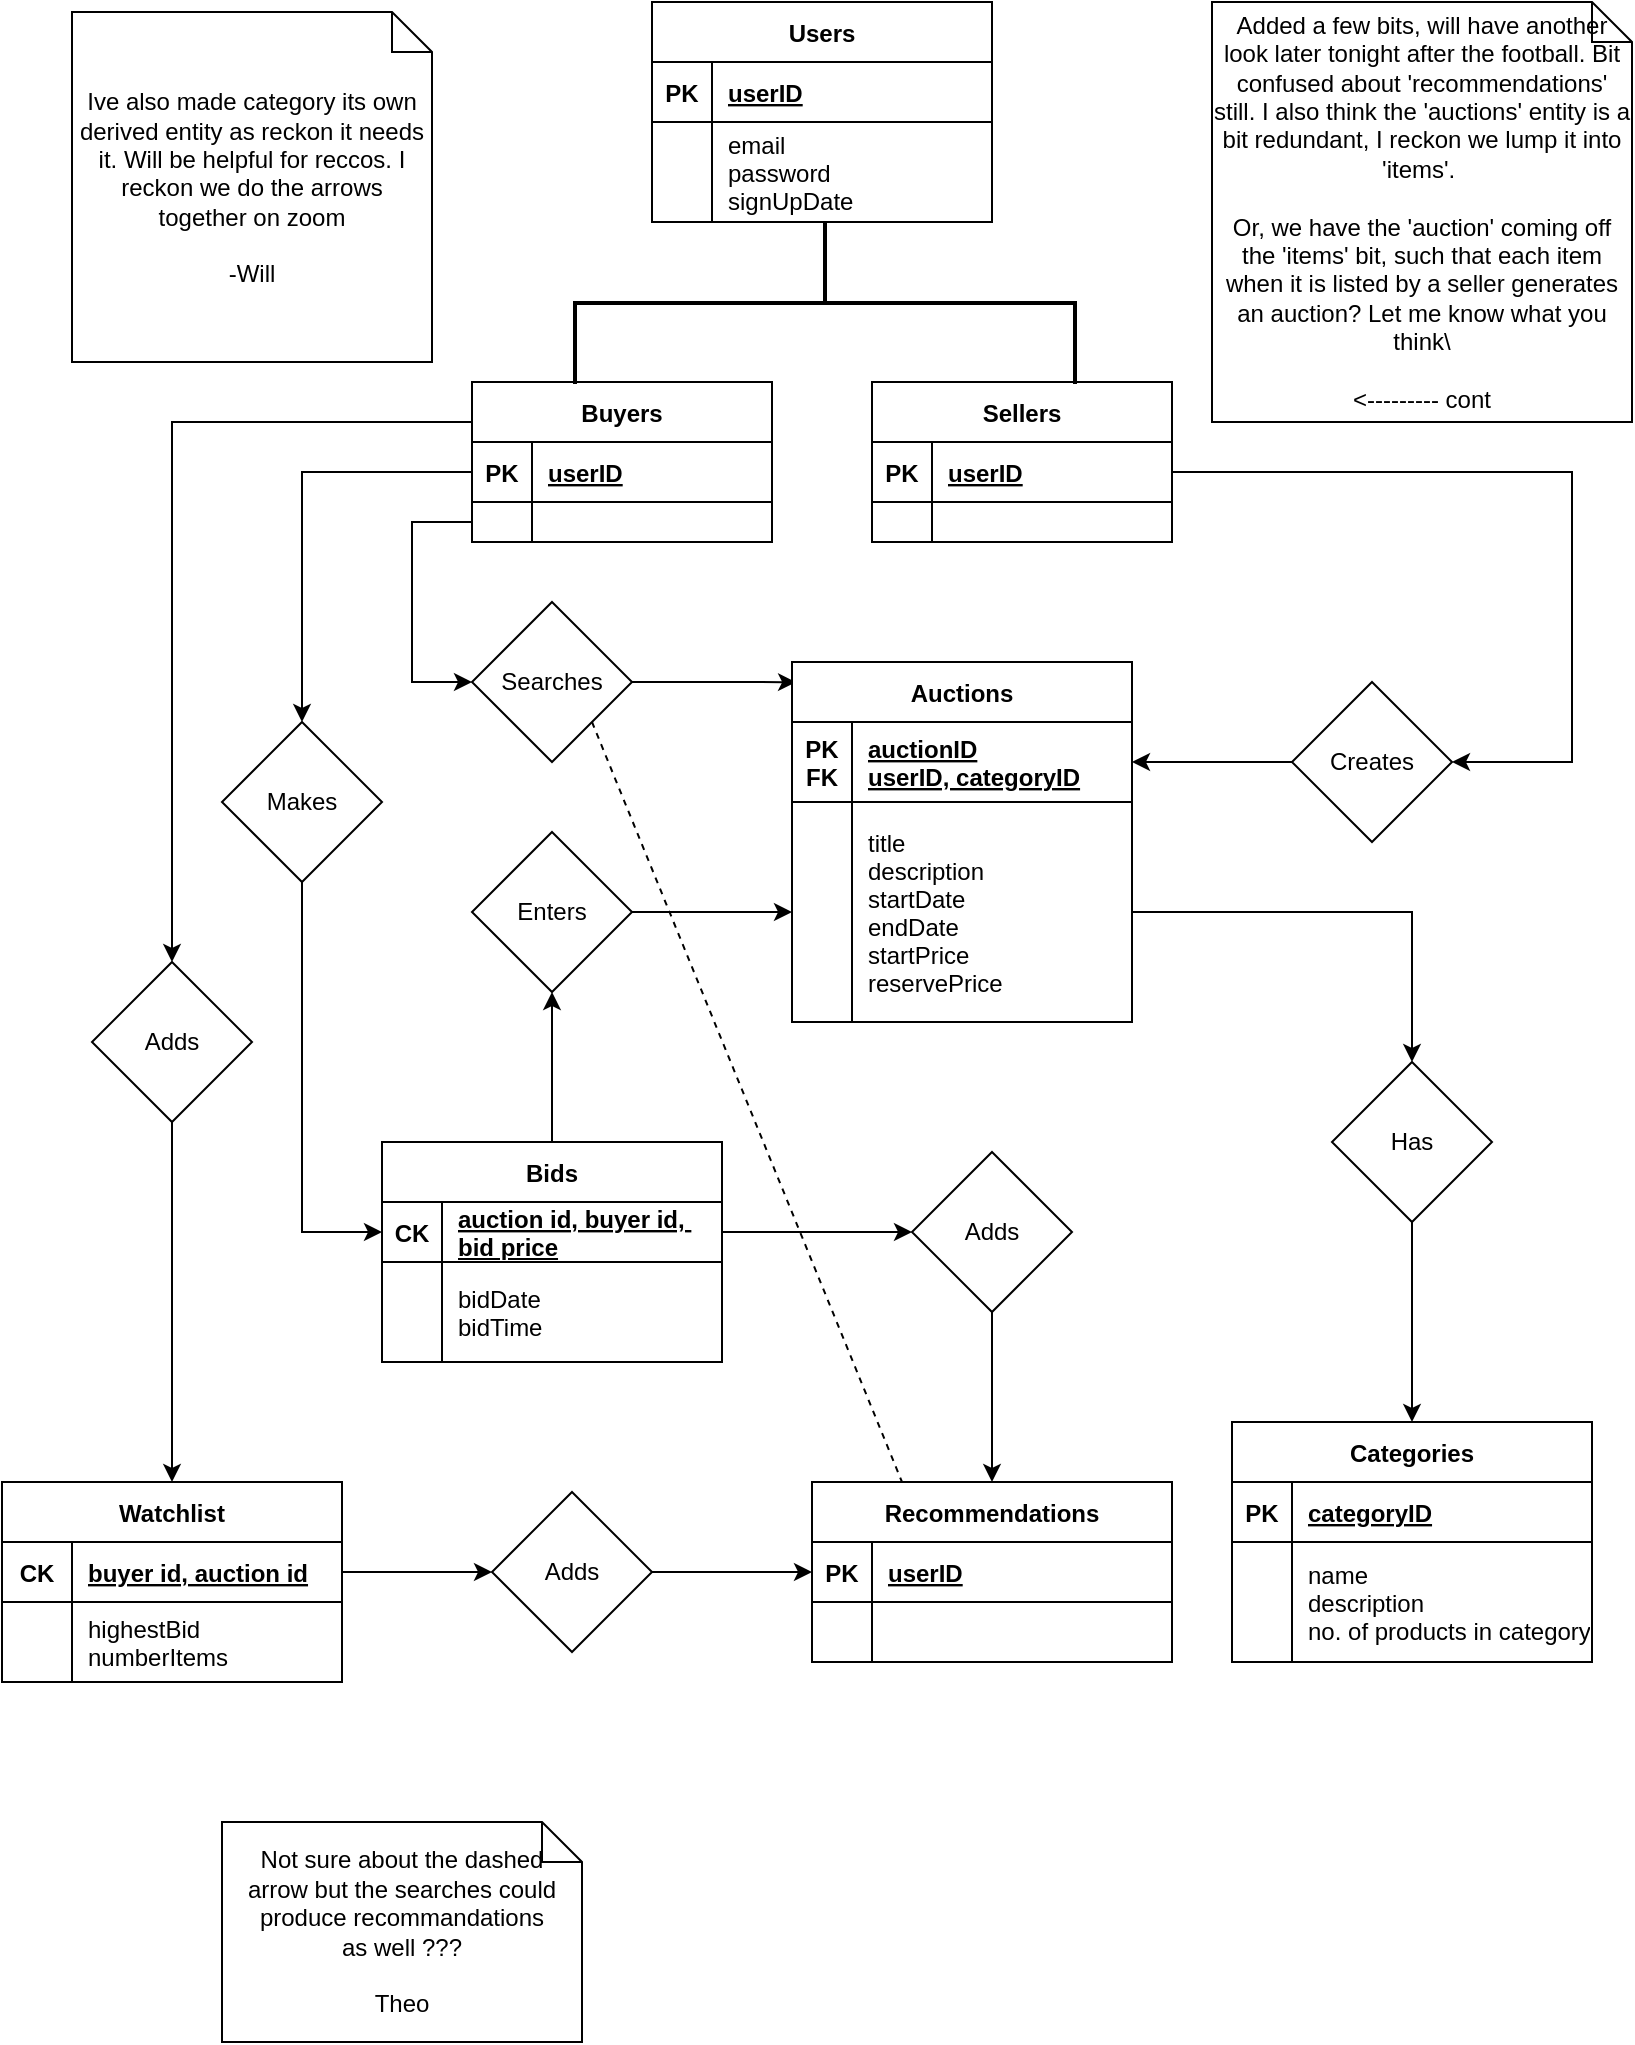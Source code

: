 <mxfile version="13.8.1" type="github">
  <diagram id="R2lEEEUBdFMjLlhIrx00" name="Page-1">
    <mxGraphModel dx="1060" dy="954" grid="1" gridSize="10" guides="1" tooltips="1" connect="1" arrows="1" fold="1" page="1" pageScale="1" pageWidth="850" pageHeight="1100" math="0" shadow="0" extFonts="Permanent Marker^https://fonts.googleapis.com/css?family=Permanent+Marker">
      <root>
        <mxCell id="0" />
        <mxCell id="1" parent="0" />
        <mxCell id="C-vyLk0tnHw3VtMMgP7b-2" value="Buyers" style="shape=table;startSize=30;container=1;collapsible=1;childLayout=tableLayout;fixedRows=1;rowLines=0;fontStyle=1;align=center;resizeLast=1;" parent="1" vertex="1">
          <mxGeometry x="250" y="200" width="150" height="80" as="geometry" />
        </mxCell>
        <mxCell id="C-vyLk0tnHw3VtMMgP7b-3" value="" style="shape=partialRectangle;collapsible=0;dropTarget=0;pointerEvents=0;fillColor=none;points=[[0,0.5],[1,0.5]];portConstraint=eastwest;top=0;left=0;right=0;bottom=1;" parent="C-vyLk0tnHw3VtMMgP7b-2" vertex="1">
          <mxGeometry y="30" width="150" height="30" as="geometry" />
        </mxCell>
        <mxCell id="C-vyLk0tnHw3VtMMgP7b-4" value="PK" style="shape=partialRectangle;overflow=hidden;connectable=0;fillColor=none;top=0;left=0;bottom=0;right=0;fontStyle=1;" parent="C-vyLk0tnHw3VtMMgP7b-3" vertex="1">
          <mxGeometry width="30" height="30" as="geometry" />
        </mxCell>
        <mxCell id="C-vyLk0tnHw3VtMMgP7b-5" value="userID" style="shape=partialRectangle;overflow=hidden;connectable=0;fillColor=none;top=0;left=0;bottom=0;right=0;align=left;spacingLeft=6;fontStyle=5;" parent="C-vyLk0tnHw3VtMMgP7b-3" vertex="1">
          <mxGeometry x="30" width="120" height="30" as="geometry" />
        </mxCell>
        <mxCell id="C-vyLk0tnHw3VtMMgP7b-6" value="" style="shape=partialRectangle;collapsible=0;dropTarget=0;pointerEvents=0;fillColor=none;points=[[0,0.5],[1,0.5]];portConstraint=eastwest;top=0;left=0;right=0;bottom=0;" parent="C-vyLk0tnHw3VtMMgP7b-2" vertex="1">
          <mxGeometry y="60" width="150" height="20" as="geometry" />
        </mxCell>
        <mxCell id="C-vyLk0tnHw3VtMMgP7b-7" value="" style="shape=partialRectangle;overflow=hidden;connectable=0;fillColor=none;top=0;left=0;bottom=0;right=0;" parent="C-vyLk0tnHw3VtMMgP7b-6" vertex="1">
          <mxGeometry width="30" height="20" as="geometry" />
        </mxCell>
        <mxCell id="C-vyLk0tnHw3VtMMgP7b-8" value="" style="shape=partialRectangle;overflow=hidden;connectable=0;fillColor=none;top=0;left=0;bottom=0;right=0;align=left;spacingLeft=6;" parent="C-vyLk0tnHw3VtMMgP7b-6" vertex="1">
          <mxGeometry x="30" width="120" height="20" as="geometry" />
        </mxCell>
        <mxCell id="6a3gbyVTUJdRKcO8Yb8x-24" value="Sellers" style="shape=table;startSize=30;container=1;collapsible=1;childLayout=tableLayout;fixedRows=1;rowLines=0;fontStyle=1;align=center;resizeLast=1;" parent="1" vertex="1">
          <mxGeometry x="450" y="200" width="150" height="80" as="geometry" />
        </mxCell>
        <mxCell id="6a3gbyVTUJdRKcO8Yb8x-25" value="" style="shape=partialRectangle;collapsible=0;dropTarget=0;pointerEvents=0;fillColor=none;points=[[0,0.5],[1,0.5]];portConstraint=eastwest;top=0;left=0;right=0;bottom=1;" parent="6a3gbyVTUJdRKcO8Yb8x-24" vertex="1">
          <mxGeometry y="30" width="150" height="30" as="geometry" />
        </mxCell>
        <mxCell id="6a3gbyVTUJdRKcO8Yb8x-26" value="PK" style="shape=partialRectangle;overflow=hidden;connectable=0;fillColor=none;top=0;left=0;bottom=0;right=0;fontStyle=1;" parent="6a3gbyVTUJdRKcO8Yb8x-25" vertex="1">
          <mxGeometry width="30" height="30" as="geometry" />
        </mxCell>
        <mxCell id="6a3gbyVTUJdRKcO8Yb8x-27" value="userID" style="shape=partialRectangle;overflow=hidden;connectable=0;fillColor=none;top=0;left=0;bottom=0;right=0;align=left;spacingLeft=6;fontStyle=5;" parent="6a3gbyVTUJdRKcO8Yb8x-25" vertex="1">
          <mxGeometry x="30" width="120" height="30" as="geometry" />
        </mxCell>
        <mxCell id="6a3gbyVTUJdRKcO8Yb8x-28" value="" style="shape=partialRectangle;collapsible=0;dropTarget=0;pointerEvents=0;fillColor=none;points=[[0,0.5],[1,0.5]];portConstraint=eastwest;top=0;left=0;right=0;bottom=0;" parent="6a3gbyVTUJdRKcO8Yb8x-24" vertex="1">
          <mxGeometry y="60" width="150" height="20" as="geometry" />
        </mxCell>
        <mxCell id="6a3gbyVTUJdRKcO8Yb8x-29" value="" style="shape=partialRectangle;overflow=hidden;connectable=0;fillColor=none;top=0;left=0;bottom=0;right=0;" parent="6a3gbyVTUJdRKcO8Yb8x-28" vertex="1">
          <mxGeometry width="30" height="20" as="geometry" />
        </mxCell>
        <mxCell id="6a3gbyVTUJdRKcO8Yb8x-30" value="" style="shape=partialRectangle;overflow=hidden;connectable=0;fillColor=none;top=0;left=0;bottom=0;right=0;align=left;spacingLeft=6;" parent="6a3gbyVTUJdRKcO8Yb8x-28" vertex="1">
          <mxGeometry x="30" width="120" height="20" as="geometry" />
        </mxCell>
        <mxCell id="6a3gbyVTUJdRKcO8Yb8x-32" value="" style="strokeWidth=2;html=1;shape=mxgraph.flowchart.annotation_2;align=left;labelPosition=right;pointerEvents=1;rotation=90;" parent="1" vertex="1">
          <mxGeometry x="386" y="35.5" width="81" height="250" as="geometry" />
        </mxCell>
        <mxCell id="C-vyLk0tnHw3VtMMgP7b-23" value="Users" style="shape=table;startSize=30;container=1;collapsible=1;childLayout=tableLayout;fixedRows=1;rowLines=0;fontStyle=1;align=center;resizeLast=1;" parent="1" vertex="1">
          <mxGeometry x="340" y="10" width="170" height="110" as="geometry">
            <mxRectangle x="340" y="20" width="70" height="30" as="alternateBounds" />
          </mxGeometry>
        </mxCell>
        <mxCell id="C-vyLk0tnHw3VtMMgP7b-24" value="" style="shape=partialRectangle;collapsible=0;dropTarget=0;pointerEvents=0;fillColor=none;points=[[0,0.5],[1,0.5]];portConstraint=eastwest;top=0;left=0;right=0;bottom=1;" parent="C-vyLk0tnHw3VtMMgP7b-23" vertex="1">
          <mxGeometry y="30" width="170" height="30" as="geometry" />
        </mxCell>
        <mxCell id="C-vyLk0tnHw3VtMMgP7b-25" value="PK" style="shape=partialRectangle;overflow=hidden;connectable=0;fillColor=none;top=0;left=0;bottom=0;right=0;fontStyle=1;" parent="C-vyLk0tnHw3VtMMgP7b-24" vertex="1">
          <mxGeometry width="30" height="30" as="geometry" />
        </mxCell>
        <mxCell id="C-vyLk0tnHw3VtMMgP7b-26" value="userID" style="shape=partialRectangle;overflow=hidden;connectable=0;fillColor=none;top=0;left=0;bottom=0;right=0;align=left;spacingLeft=6;fontStyle=5;" parent="C-vyLk0tnHw3VtMMgP7b-24" vertex="1">
          <mxGeometry x="30" width="140" height="30" as="geometry" />
        </mxCell>
        <mxCell id="C-vyLk0tnHw3VtMMgP7b-27" value="" style="shape=partialRectangle;collapsible=0;dropTarget=0;pointerEvents=0;fillColor=none;points=[[0,0.5],[1,0.5]];portConstraint=eastwest;top=0;left=0;right=0;bottom=0;" parent="C-vyLk0tnHw3VtMMgP7b-23" vertex="1">
          <mxGeometry y="60" width="170" height="50" as="geometry" />
        </mxCell>
        <mxCell id="C-vyLk0tnHw3VtMMgP7b-28" value="" style="shape=partialRectangle;overflow=hidden;connectable=0;fillColor=none;top=0;left=0;bottom=0;right=0;" parent="C-vyLk0tnHw3VtMMgP7b-27" vertex="1">
          <mxGeometry width="30" height="50" as="geometry" />
        </mxCell>
        <mxCell id="C-vyLk0tnHw3VtMMgP7b-29" value="email&#xa;password&#xa;signUpDate" style="shape=partialRectangle;overflow=hidden;connectable=0;fillColor=none;top=0;left=0;bottom=0;right=0;align=left;spacingLeft=6;" parent="C-vyLk0tnHw3VtMMgP7b-27" vertex="1">
          <mxGeometry x="30" width="140" height="50" as="geometry" />
        </mxCell>
        <mxCell id="6a3gbyVTUJdRKcO8Yb8x-43" style="edgeStyle=orthogonalEdgeStyle;rounded=0;orthogonalLoop=1;jettySize=auto;html=1;exitX=0;exitY=0.5;exitDx=0;exitDy=0;entryX=1;entryY=0.5;entryDx=0;entryDy=0;" parent="1" source="6a3gbyVTUJdRKcO8Yb8x-34" target="6a3gbyVTUJdRKcO8Yb8x-37" edge="1">
          <mxGeometry relative="1" as="geometry" />
        </mxCell>
        <mxCell id="6a3gbyVTUJdRKcO8Yb8x-34" value="Creates" style="rhombus;whiteSpace=wrap;html=1;" parent="1" vertex="1">
          <mxGeometry x="660" y="350" width="80" height="80" as="geometry" />
        </mxCell>
        <mxCell id="6a3gbyVTUJdRKcO8Yb8x-35" style="edgeStyle=orthogonalEdgeStyle;rounded=0;orthogonalLoop=1;jettySize=auto;html=1;exitX=1;exitY=0.5;exitDx=0;exitDy=0;entryX=1;entryY=0.5;entryDx=0;entryDy=0;" parent="1" source="6a3gbyVTUJdRKcO8Yb8x-25" target="6a3gbyVTUJdRKcO8Yb8x-34" edge="1">
          <mxGeometry relative="1" as="geometry">
            <Array as="points">
              <mxPoint x="800" y="245" />
              <mxPoint x="800" y="390" />
            </Array>
          </mxGeometry>
        </mxCell>
        <mxCell id="6a3gbyVTUJdRKcO8Yb8x-47" style="edgeStyle=orthogonalEdgeStyle;rounded=0;orthogonalLoop=1;jettySize=auto;html=1;exitX=1;exitY=0.5;exitDx=0;exitDy=0;entryX=0.012;entryY=0.056;entryDx=0;entryDy=0;entryPerimeter=0;" parent="1" source="6a3gbyVTUJdRKcO8Yb8x-44" target="6a3gbyVTUJdRKcO8Yb8x-36" edge="1">
          <mxGeometry relative="1" as="geometry">
            <mxPoint x="407" y="350" as="targetPoint" />
          </mxGeometry>
        </mxCell>
        <mxCell id="6a3gbyVTUJdRKcO8Yb8x-44" value="Searches" style="rhombus;whiteSpace=wrap;html=1;" parent="1" vertex="1">
          <mxGeometry x="250" y="310" width="80" height="80" as="geometry" />
        </mxCell>
        <mxCell id="6a3gbyVTUJdRKcO8Yb8x-36" value="Auctions" style="shape=table;startSize=30;container=1;collapsible=1;childLayout=tableLayout;fixedRows=1;rowLines=0;fontStyle=1;align=center;resizeLast=1;" parent="1" vertex="1">
          <mxGeometry x="410" y="340" width="170" height="180" as="geometry">
            <mxRectangle x="340" y="20" width="70" height="30" as="alternateBounds" />
          </mxGeometry>
        </mxCell>
        <mxCell id="6a3gbyVTUJdRKcO8Yb8x-37" value="" style="shape=partialRectangle;collapsible=0;dropTarget=0;pointerEvents=0;fillColor=none;points=[[0,0.5],[1,0.5]];portConstraint=eastwest;top=0;left=0;right=0;bottom=1;" parent="6a3gbyVTUJdRKcO8Yb8x-36" vertex="1">
          <mxGeometry y="30" width="170" height="40" as="geometry" />
        </mxCell>
        <mxCell id="6a3gbyVTUJdRKcO8Yb8x-38" value="PK&#xa;FK" style="shape=partialRectangle;overflow=hidden;connectable=0;fillColor=none;top=0;left=0;bottom=0;right=0;fontStyle=1;" parent="6a3gbyVTUJdRKcO8Yb8x-37" vertex="1">
          <mxGeometry width="30" height="40" as="geometry" />
        </mxCell>
        <mxCell id="6a3gbyVTUJdRKcO8Yb8x-39" value="auctionID&#xa;userID, categoryID" style="shape=partialRectangle;overflow=hidden;connectable=0;fillColor=none;top=0;left=0;bottom=0;right=0;align=left;spacingLeft=6;fontStyle=5;" parent="6a3gbyVTUJdRKcO8Yb8x-37" vertex="1">
          <mxGeometry x="30" width="140" height="40" as="geometry" />
        </mxCell>
        <mxCell id="6a3gbyVTUJdRKcO8Yb8x-40" value="" style="shape=partialRectangle;collapsible=0;dropTarget=0;pointerEvents=0;fillColor=none;points=[[0,0.5],[1,0.5]];portConstraint=eastwest;top=0;left=0;right=0;bottom=0;" parent="6a3gbyVTUJdRKcO8Yb8x-36" vertex="1">
          <mxGeometry y="70" width="170" height="110" as="geometry" />
        </mxCell>
        <mxCell id="6a3gbyVTUJdRKcO8Yb8x-41" value="" style="shape=partialRectangle;overflow=hidden;connectable=0;fillColor=none;top=0;left=0;bottom=0;right=0;" parent="6a3gbyVTUJdRKcO8Yb8x-40" vertex="1">
          <mxGeometry width="30" height="110" as="geometry" />
        </mxCell>
        <mxCell id="6a3gbyVTUJdRKcO8Yb8x-42" value="title&#xa;description&#xa;startDate&#xa;endDate&#xa;startPrice&#xa;reservePrice" style="shape=partialRectangle;overflow=hidden;connectable=0;fillColor=none;top=0;left=0;bottom=0;right=0;align=left;spacingLeft=6;" parent="6a3gbyVTUJdRKcO8Yb8x-40" vertex="1">
          <mxGeometry x="30" width="140" height="110" as="geometry" />
        </mxCell>
        <mxCell id="6a3gbyVTUJdRKcO8Yb8x-46" style="edgeStyle=orthogonalEdgeStyle;rounded=0;orthogonalLoop=1;jettySize=auto;html=1;exitX=0;exitY=0.5;exitDx=0;exitDy=0;entryX=0;entryY=0.5;entryDx=0;entryDy=0;" parent="1" source="C-vyLk0tnHw3VtMMgP7b-6" target="6a3gbyVTUJdRKcO8Yb8x-44" edge="1">
          <mxGeometry relative="1" as="geometry">
            <Array as="points">
              <mxPoint x="220" y="270" />
              <mxPoint x="220" y="350" />
            </Array>
          </mxGeometry>
        </mxCell>
        <mxCell id="wx3--FIx8wRdteSqaftg-1" value="Makes" style="rhombus;whiteSpace=wrap;html=1;" parent="1" vertex="1">
          <mxGeometry x="125" y="370" width="80" height="80" as="geometry" />
        </mxCell>
        <mxCell id="wx3--FIx8wRdteSqaftg-5" style="edgeStyle=orthogonalEdgeStyle;rounded=0;orthogonalLoop=1;jettySize=auto;html=1;entryX=0.5;entryY=0;entryDx=0;entryDy=0;exitX=0;exitY=0.5;exitDx=0;exitDy=0;" parent="1" source="C-vyLk0tnHw3VtMMgP7b-3" target="wx3--FIx8wRdteSqaftg-1" edge="1">
          <mxGeometry relative="1" as="geometry">
            <mxPoint x="250" y="240" as="sourcePoint" />
            <mxPoint x="170" y="340" as="targetPoint" />
          </mxGeometry>
        </mxCell>
        <mxCell id="wx3--FIx8wRdteSqaftg-6" style="edgeStyle=orthogonalEdgeStyle;rounded=0;orthogonalLoop=1;jettySize=auto;html=1;exitX=0.5;exitY=1;exitDx=0;exitDy=0;entryX=0;entryY=0.5;entryDx=0;entryDy=0;" parent="1" source="wx3--FIx8wRdteSqaftg-1" target="lxqCX38mrg4tKDXiwQsC-2" edge="1">
          <mxGeometry relative="1" as="geometry">
            <mxPoint x="40" y="510" as="sourcePoint" />
            <mxPoint x="300" y="560" as="targetPoint" />
          </mxGeometry>
        </mxCell>
        <mxCell id="wx3--FIx8wRdteSqaftg-8" value="Enters" style="rhombus;whiteSpace=wrap;html=1;" parent="1" vertex="1">
          <mxGeometry x="250" y="425" width="80" height="80" as="geometry" />
        </mxCell>
        <mxCell id="wx3--FIx8wRdteSqaftg-10" style="edgeStyle=orthogonalEdgeStyle;rounded=0;orthogonalLoop=1;jettySize=auto;html=1;exitX=0.5;exitY=0;exitDx=0;exitDy=0;" parent="1" source="lxqCX38mrg4tKDXiwQsC-1" target="wx3--FIx8wRdteSqaftg-8" edge="1">
          <mxGeometry relative="1" as="geometry">
            <mxPoint x="320" y="576" as="sourcePoint" />
            <mxPoint x="630" y="510" as="targetPoint" />
            <Array as="points">
              <mxPoint x="290" y="530" />
              <mxPoint x="290" y="530" />
            </Array>
          </mxGeometry>
        </mxCell>
        <mxCell id="wx3--FIx8wRdteSqaftg-11" value="" style="endArrow=classic;html=1;exitX=1;exitY=0.5;exitDx=0;exitDy=0;entryX=0;entryY=0.5;entryDx=0;entryDy=0;" parent="1" source="wx3--FIx8wRdteSqaftg-8" target="6a3gbyVTUJdRKcO8Yb8x-40" edge="1">
          <mxGeometry width="50" height="50" relative="1" as="geometry">
            <mxPoint x="340" y="460" as="sourcePoint" />
            <mxPoint x="370" y="430" as="targetPoint" />
          </mxGeometry>
        </mxCell>
        <mxCell id="wx3--FIx8wRdteSqaftg-12" value="Adds" style="rhombus;whiteSpace=wrap;html=1;" parent="1" vertex="1">
          <mxGeometry x="60" y="490" width="80" height="80" as="geometry" />
        </mxCell>
        <mxCell id="wx3--FIx8wRdteSqaftg-13" style="edgeStyle=orthogonalEdgeStyle;rounded=0;orthogonalLoop=1;jettySize=auto;html=1;entryX=0.5;entryY=0;entryDx=0;entryDy=0;" parent="1" target="wx3--FIx8wRdteSqaftg-12" edge="1">
          <mxGeometry relative="1" as="geometry">
            <mxPoint x="250" y="220" as="sourcePoint" />
            <mxPoint x="80" y="510" as="targetPoint" />
            <Array as="points">
              <mxPoint x="100" y="220" />
            </Array>
          </mxGeometry>
        </mxCell>
        <mxCell id="wx3--FIx8wRdteSqaftg-14" style="edgeStyle=orthogonalEdgeStyle;rounded=0;orthogonalLoop=1;jettySize=auto;html=1;exitX=0.5;exitY=1;exitDx=0;exitDy=0;entryX=0.5;entryY=0;entryDx=0;entryDy=0;" parent="1" source="wx3--FIx8wRdteSqaftg-12" target="lxqCX38mrg4tKDXiwQsC-16" edge="1">
          <mxGeometry relative="1" as="geometry">
            <mxPoint x="90" y="630.06" as="sourcePoint" />
            <mxPoint x="660" y="650.06" as="targetPoint" />
            <Array as="points">
              <mxPoint x="100" y="630" />
              <mxPoint x="100" y="760" />
            </Array>
          </mxGeometry>
        </mxCell>
        <mxCell id="SeLM_r5bs1obFx1jlG_9-5" style="edgeStyle=orthogonalEdgeStyle;rounded=0;orthogonalLoop=1;jettySize=auto;html=1;exitX=0.5;exitY=1;exitDx=0;exitDy=0;entryX=0.5;entryY=0;entryDx=0;entryDy=0;" edge="1" parent="1" source="wx3--FIx8wRdteSqaftg-41" target="wx3--FIx8wRdteSqaftg-28">
          <mxGeometry relative="1" as="geometry" />
        </mxCell>
        <mxCell id="wx3--FIx8wRdteSqaftg-41" value="Has" style="rhombus;whiteSpace=wrap;html=1;" parent="1" vertex="1">
          <mxGeometry x="680" y="540" width="80" height="80" as="geometry" />
        </mxCell>
        <mxCell id="wx3--FIx8wRdteSqaftg-59" value="Added a few bits, will have another look later tonight after the football. Bit confused about &#39;recommendations&#39; still. I also think the &#39;auctions&#39; entity is a bit redundant, I reckon we lump it into &#39;items&#39;.&amp;nbsp;&lt;br&gt;&lt;br&gt;Or, we have the &#39;auction&#39; coming off the &#39;items&#39; bit, such that each item when it is listed by a seller generates an auction? Let me know what you think\&lt;br&gt;&lt;br&gt;&amp;lt;--------- cont" style="shape=note;size=20;whiteSpace=wrap;html=1;" parent="1" vertex="1">
          <mxGeometry x="620" y="10" width="210" height="210" as="geometry" />
        </mxCell>
        <mxCell id="wx3--FIx8wRdteSqaftg-60" value="Ive also made category its own derived entity as reckon it needs it. Will be helpful for reccos. I reckon we do the arrows together on zoom&lt;br&gt;&lt;br&gt;-Will" style="shape=note;size=20;whiteSpace=wrap;html=1;" parent="1" vertex="1">
          <mxGeometry x="50" y="15" width="180" height="175" as="geometry" />
        </mxCell>
        <mxCell id="SeLM_r5bs1obFx1jlG_9-4" style="edgeStyle=orthogonalEdgeStyle;rounded=0;orthogonalLoop=1;jettySize=auto;html=1;exitX=1;exitY=0.5;exitDx=0;exitDy=0;entryX=0.5;entryY=0;entryDx=0;entryDy=0;" edge="1" parent="1" source="6a3gbyVTUJdRKcO8Yb8x-40" target="wx3--FIx8wRdteSqaftg-41">
          <mxGeometry relative="1" as="geometry" />
        </mxCell>
        <mxCell id="lxqCX38mrg4tKDXiwQsC-1" value="Bids" style="shape=table;startSize=30;container=1;collapsible=1;childLayout=tableLayout;fixedRows=1;rowLines=0;fontStyle=1;align=center;resizeLast=1;" parent="1" vertex="1">
          <mxGeometry x="205" y="580" width="170" height="110" as="geometry">
            <mxRectangle x="340" y="20" width="70" height="30" as="alternateBounds" />
          </mxGeometry>
        </mxCell>
        <mxCell id="lxqCX38mrg4tKDXiwQsC-2" value="" style="shape=partialRectangle;collapsible=0;dropTarget=0;pointerEvents=0;fillColor=none;points=[[0,0.5],[1,0.5]];portConstraint=eastwest;top=0;left=0;right=0;bottom=1;" parent="lxqCX38mrg4tKDXiwQsC-1" vertex="1">
          <mxGeometry y="30" width="170" height="30" as="geometry" />
        </mxCell>
        <mxCell id="lxqCX38mrg4tKDXiwQsC-3" value="CK" style="shape=partialRectangle;overflow=hidden;connectable=0;fillColor=none;top=0;left=0;bottom=0;right=0;fontStyle=1;" parent="lxqCX38mrg4tKDXiwQsC-2" vertex="1">
          <mxGeometry width="30" height="30" as="geometry" />
        </mxCell>
        <mxCell id="lxqCX38mrg4tKDXiwQsC-4" value="auction id, buyer id, &#xa;bid price" style="shape=partialRectangle;overflow=hidden;connectable=0;fillColor=none;top=0;left=0;bottom=0;right=0;align=left;spacingLeft=6;fontStyle=5;" parent="lxqCX38mrg4tKDXiwQsC-2" vertex="1">
          <mxGeometry x="30" width="140" height="30" as="geometry" />
        </mxCell>
        <mxCell id="lxqCX38mrg4tKDXiwQsC-5" value="" style="shape=partialRectangle;collapsible=0;dropTarget=0;pointerEvents=0;fillColor=none;points=[[0,0.5],[1,0.5]];portConstraint=eastwest;top=0;left=0;right=0;bottom=0;" parent="lxqCX38mrg4tKDXiwQsC-1" vertex="1">
          <mxGeometry y="60" width="170" height="50" as="geometry" />
        </mxCell>
        <mxCell id="lxqCX38mrg4tKDXiwQsC-6" value="" style="shape=partialRectangle;overflow=hidden;connectable=0;fillColor=none;top=0;left=0;bottom=0;right=0;" parent="lxqCX38mrg4tKDXiwQsC-5" vertex="1">
          <mxGeometry width="30" height="50" as="geometry" />
        </mxCell>
        <mxCell id="lxqCX38mrg4tKDXiwQsC-7" value="bidDate&#xa;bidTime" style="shape=partialRectangle;overflow=hidden;connectable=0;fillColor=none;top=0;left=0;bottom=0;right=0;align=left;spacingLeft=6;" parent="lxqCX38mrg4tKDXiwQsC-5" vertex="1">
          <mxGeometry x="30" width="140" height="50" as="geometry" />
        </mxCell>
        <mxCell id="SeLM_r5bs1obFx1jlG_9-8" style="edgeStyle=orthogonalEdgeStyle;rounded=0;orthogonalLoop=1;jettySize=auto;html=1;exitX=1;exitY=0.5;exitDx=0;exitDy=0;entryX=0;entryY=0.5;entryDx=0;entryDy=0;" edge="1" parent="1" source="SeLM_r5bs1obFx1jlG_9-6" target="wx3--FIx8wRdteSqaftg-47">
          <mxGeometry relative="1" as="geometry" />
        </mxCell>
        <mxCell id="SeLM_r5bs1obFx1jlG_9-6" value="Adds" style="rhombus;whiteSpace=wrap;html=1;" vertex="1" parent="1">
          <mxGeometry x="260" y="755" width="80" height="80" as="geometry" />
        </mxCell>
        <mxCell id="SeLM_r5bs1obFx1jlG_9-7" style="edgeStyle=orthogonalEdgeStyle;rounded=0;orthogonalLoop=1;jettySize=auto;html=1;exitX=1;exitY=0.5;exitDx=0;exitDy=0;entryX=0;entryY=0.5;entryDx=0;entryDy=0;" edge="1" parent="1" source="lxqCX38mrg4tKDXiwQsC-17" target="SeLM_r5bs1obFx1jlG_9-6">
          <mxGeometry relative="1" as="geometry" />
        </mxCell>
        <mxCell id="lxqCX38mrg4tKDXiwQsC-16" value="Watchlist" style="shape=table;startSize=30;container=1;collapsible=1;childLayout=tableLayout;fixedRows=1;rowLines=0;fontStyle=1;align=center;resizeLast=1;" parent="1" vertex="1">
          <mxGeometry x="15" y="750" width="170" height="100.0" as="geometry">
            <mxRectangle x="340" y="20" width="70" height="30" as="alternateBounds" />
          </mxGeometry>
        </mxCell>
        <mxCell id="lxqCX38mrg4tKDXiwQsC-17" value="" style="shape=partialRectangle;collapsible=0;dropTarget=0;pointerEvents=0;fillColor=none;points=[[0,0.5],[1,0.5]];portConstraint=eastwest;top=0;left=0;right=0;bottom=1;" parent="lxqCX38mrg4tKDXiwQsC-16" vertex="1">
          <mxGeometry y="30" width="170" height="30" as="geometry" />
        </mxCell>
        <mxCell id="lxqCX38mrg4tKDXiwQsC-18" value="CK" style="shape=partialRectangle;overflow=hidden;connectable=0;fillColor=none;top=0;left=0;bottom=0;right=0;fontStyle=1;" parent="lxqCX38mrg4tKDXiwQsC-17" vertex="1">
          <mxGeometry width="35" height="30" as="geometry" />
        </mxCell>
        <mxCell id="lxqCX38mrg4tKDXiwQsC-19" value="buyer id, auction id" style="shape=partialRectangle;overflow=hidden;connectable=0;fillColor=none;top=0;left=0;bottom=0;right=0;align=left;spacingLeft=6;fontStyle=5;" parent="lxqCX38mrg4tKDXiwQsC-17" vertex="1">
          <mxGeometry x="35" width="135" height="30" as="geometry" />
        </mxCell>
        <mxCell id="lxqCX38mrg4tKDXiwQsC-20" value="" style="shape=partialRectangle;collapsible=0;dropTarget=0;pointerEvents=0;fillColor=none;points=[[0,0.5],[1,0.5]];portConstraint=eastwest;top=0;left=0;right=0;bottom=0;" parent="lxqCX38mrg4tKDXiwQsC-16" vertex="1">
          <mxGeometry y="60" width="170" height="40" as="geometry" />
        </mxCell>
        <mxCell id="lxqCX38mrg4tKDXiwQsC-21" value="" style="shape=partialRectangle;overflow=hidden;connectable=0;fillColor=none;top=0;left=0;bottom=0;right=0;" parent="lxqCX38mrg4tKDXiwQsC-20" vertex="1">
          <mxGeometry width="35" height="40" as="geometry" />
        </mxCell>
        <mxCell id="lxqCX38mrg4tKDXiwQsC-22" value="highestBid&#xa;numberItems" style="shape=partialRectangle;overflow=hidden;connectable=0;fillColor=none;top=0;left=0;bottom=0;right=0;align=left;spacingLeft=6;" parent="lxqCX38mrg4tKDXiwQsC-20" vertex="1">
          <mxGeometry x="35" width="135" height="40" as="geometry" />
        </mxCell>
        <mxCell id="SeLM_r5bs1obFx1jlG_9-12" style="edgeStyle=orthogonalEdgeStyle;rounded=0;orthogonalLoop=1;jettySize=auto;html=1;exitX=0.5;exitY=1;exitDx=0;exitDy=0;entryX=0.5;entryY=0;entryDx=0;entryDy=0;" edge="1" parent="1" source="SeLM_r5bs1obFx1jlG_9-10" target="wx3--FIx8wRdteSqaftg-46">
          <mxGeometry relative="1" as="geometry" />
        </mxCell>
        <mxCell id="SeLM_r5bs1obFx1jlG_9-10" value="Adds" style="rhombus;whiteSpace=wrap;html=1;" vertex="1" parent="1">
          <mxGeometry x="470" y="585" width="80" height="80" as="geometry" />
        </mxCell>
        <mxCell id="SeLM_r5bs1obFx1jlG_9-11" style="edgeStyle=orthogonalEdgeStyle;rounded=0;orthogonalLoop=1;jettySize=auto;html=1;exitX=1;exitY=0.5;exitDx=0;exitDy=0;entryX=0;entryY=0.5;entryDx=0;entryDy=0;" edge="1" parent="1" source="lxqCX38mrg4tKDXiwQsC-2" target="SeLM_r5bs1obFx1jlG_9-10">
          <mxGeometry relative="1" as="geometry" />
        </mxCell>
        <mxCell id="SeLM_r5bs1obFx1jlG_9-13" value="" style="endArrow=none;dashed=1;html=1;exitX=1;exitY=1;exitDx=0;exitDy=0;entryX=0.25;entryY=0;entryDx=0;entryDy=0;" edge="1" parent="1" source="6a3gbyVTUJdRKcO8Yb8x-44" target="wx3--FIx8wRdteSqaftg-46">
          <mxGeometry width="50" height="50" relative="1" as="geometry">
            <mxPoint x="250" y="520" as="sourcePoint" />
            <mxPoint x="300" y="470" as="targetPoint" />
          </mxGeometry>
        </mxCell>
        <mxCell id="wx3--FIx8wRdteSqaftg-46" value="Recommendations" style="shape=table;startSize=30;container=1;collapsible=1;childLayout=tableLayout;fixedRows=1;rowLines=0;fontStyle=1;align=center;resizeLast=1;" parent="1" vertex="1">
          <mxGeometry x="420" y="750" width="180" height="90" as="geometry" />
        </mxCell>
        <mxCell id="wx3--FIx8wRdteSqaftg-47" value="" style="shape=partialRectangle;collapsible=0;dropTarget=0;pointerEvents=0;fillColor=none;top=0;left=0;bottom=1;right=0;points=[[0,0.5],[1,0.5]];portConstraint=eastwest;" parent="wx3--FIx8wRdteSqaftg-46" vertex="1">
          <mxGeometry y="30" width="180" height="30" as="geometry" />
        </mxCell>
        <mxCell id="wx3--FIx8wRdteSqaftg-48" value="PK" style="shape=partialRectangle;connectable=0;fillColor=none;top=0;left=0;bottom=0;right=0;fontStyle=1;overflow=hidden;" parent="wx3--FIx8wRdteSqaftg-47" vertex="1">
          <mxGeometry width="30" height="30" as="geometry" />
        </mxCell>
        <mxCell id="wx3--FIx8wRdteSqaftg-49" value="userID" style="shape=partialRectangle;connectable=0;fillColor=none;top=0;left=0;bottom=0;right=0;align=left;spacingLeft=6;fontStyle=5;overflow=hidden;" parent="wx3--FIx8wRdteSqaftg-47" vertex="1">
          <mxGeometry x="30" width="150" height="30" as="geometry" />
        </mxCell>
        <mxCell id="wx3--FIx8wRdteSqaftg-50" value="" style="shape=partialRectangle;collapsible=0;dropTarget=0;pointerEvents=0;fillColor=none;top=0;left=0;bottom=0;right=0;points=[[0,0.5],[1,0.5]];portConstraint=eastwest;" parent="wx3--FIx8wRdteSqaftg-46" vertex="1">
          <mxGeometry y="60" width="180" height="30" as="geometry" />
        </mxCell>
        <mxCell id="wx3--FIx8wRdteSqaftg-51" value="" style="shape=partialRectangle;connectable=0;fillColor=none;top=0;left=0;bottom=0;right=0;editable=1;overflow=hidden;" parent="wx3--FIx8wRdteSqaftg-50" vertex="1">
          <mxGeometry width="30" height="30" as="geometry" />
        </mxCell>
        <mxCell id="wx3--FIx8wRdteSqaftg-52" value="" style="shape=partialRectangle;connectable=0;fillColor=none;top=0;left=0;bottom=0;right=0;align=left;spacingLeft=6;overflow=hidden;" parent="wx3--FIx8wRdteSqaftg-50" vertex="1">
          <mxGeometry x="30" width="150" height="30" as="geometry" />
        </mxCell>
        <mxCell id="wx3--FIx8wRdteSqaftg-28" value="Categories" style="shape=table;startSize=30;container=1;collapsible=1;childLayout=tableLayout;fixedRows=1;rowLines=0;fontStyle=1;align=center;resizeLast=1;" parent="1" vertex="1">
          <mxGeometry x="630" y="720" width="180" height="120" as="geometry" />
        </mxCell>
        <mxCell id="wx3--FIx8wRdteSqaftg-29" value="" style="shape=partialRectangle;collapsible=0;dropTarget=0;pointerEvents=0;fillColor=none;top=0;left=0;bottom=1;right=0;points=[[0,0.5],[1,0.5]];portConstraint=eastwest;" parent="wx3--FIx8wRdteSqaftg-28" vertex="1">
          <mxGeometry y="30" width="180" height="30" as="geometry" />
        </mxCell>
        <mxCell id="wx3--FIx8wRdteSqaftg-30" value="PK" style="shape=partialRectangle;connectable=0;fillColor=none;top=0;left=0;bottom=0;right=0;fontStyle=1;overflow=hidden;" parent="wx3--FIx8wRdteSqaftg-29" vertex="1">
          <mxGeometry width="30.0" height="30" as="geometry" />
        </mxCell>
        <mxCell id="wx3--FIx8wRdteSqaftg-31" value="categoryID" style="shape=partialRectangle;connectable=0;fillColor=none;top=0;left=0;bottom=0;right=0;align=left;spacingLeft=6;fontStyle=5;overflow=hidden;" parent="wx3--FIx8wRdteSqaftg-29" vertex="1">
          <mxGeometry x="30.0" width="150" height="30" as="geometry" />
        </mxCell>
        <mxCell id="wx3--FIx8wRdteSqaftg-35" value="" style="shape=partialRectangle;collapsible=0;dropTarget=0;pointerEvents=0;fillColor=none;top=0;left=0;bottom=0;right=0;points=[[0,0.5],[1,0.5]];portConstraint=eastwest;" parent="wx3--FIx8wRdteSqaftg-28" vertex="1">
          <mxGeometry y="60" width="180" height="60" as="geometry" />
        </mxCell>
        <mxCell id="wx3--FIx8wRdteSqaftg-36" value="" style="shape=partialRectangle;connectable=0;fillColor=none;top=0;left=0;bottom=0;right=0;editable=1;overflow=hidden;" parent="wx3--FIx8wRdteSqaftg-35" vertex="1">
          <mxGeometry width="30.0" height="60" as="geometry" />
        </mxCell>
        <mxCell id="wx3--FIx8wRdteSqaftg-37" value="name&#xa;description&#xa;no. of products in category" style="shape=partialRectangle;connectable=0;fillColor=none;top=0;left=0;bottom=0;right=0;align=left;spacingLeft=6;overflow=hidden;" parent="wx3--FIx8wRdteSqaftg-35" vertex="1">
          <mxGeometry x="30.0" width="150" height="60" as="geometry" />
        </mxCell>
        <mxCell id="SeLM_r5bs1obFx1jlG_9-14" value="Not sure about the dashed &lt;br&gt;arrow but the searches could &lt;br&gt;produce recommandations &lt;br&gt;as well ???&lt;br&gt;&lt;br&gt;Theo" style="shape=note;size=20;whiteSpace=wrap;html=1;" vertex="1" parent="1">
          <mxGeometry x="125" y="920" width="180" height="110" as="geometry" />
        </mxCell>
      </root>
    </mxGraphModel>
  </diagram>
</mxfile>
